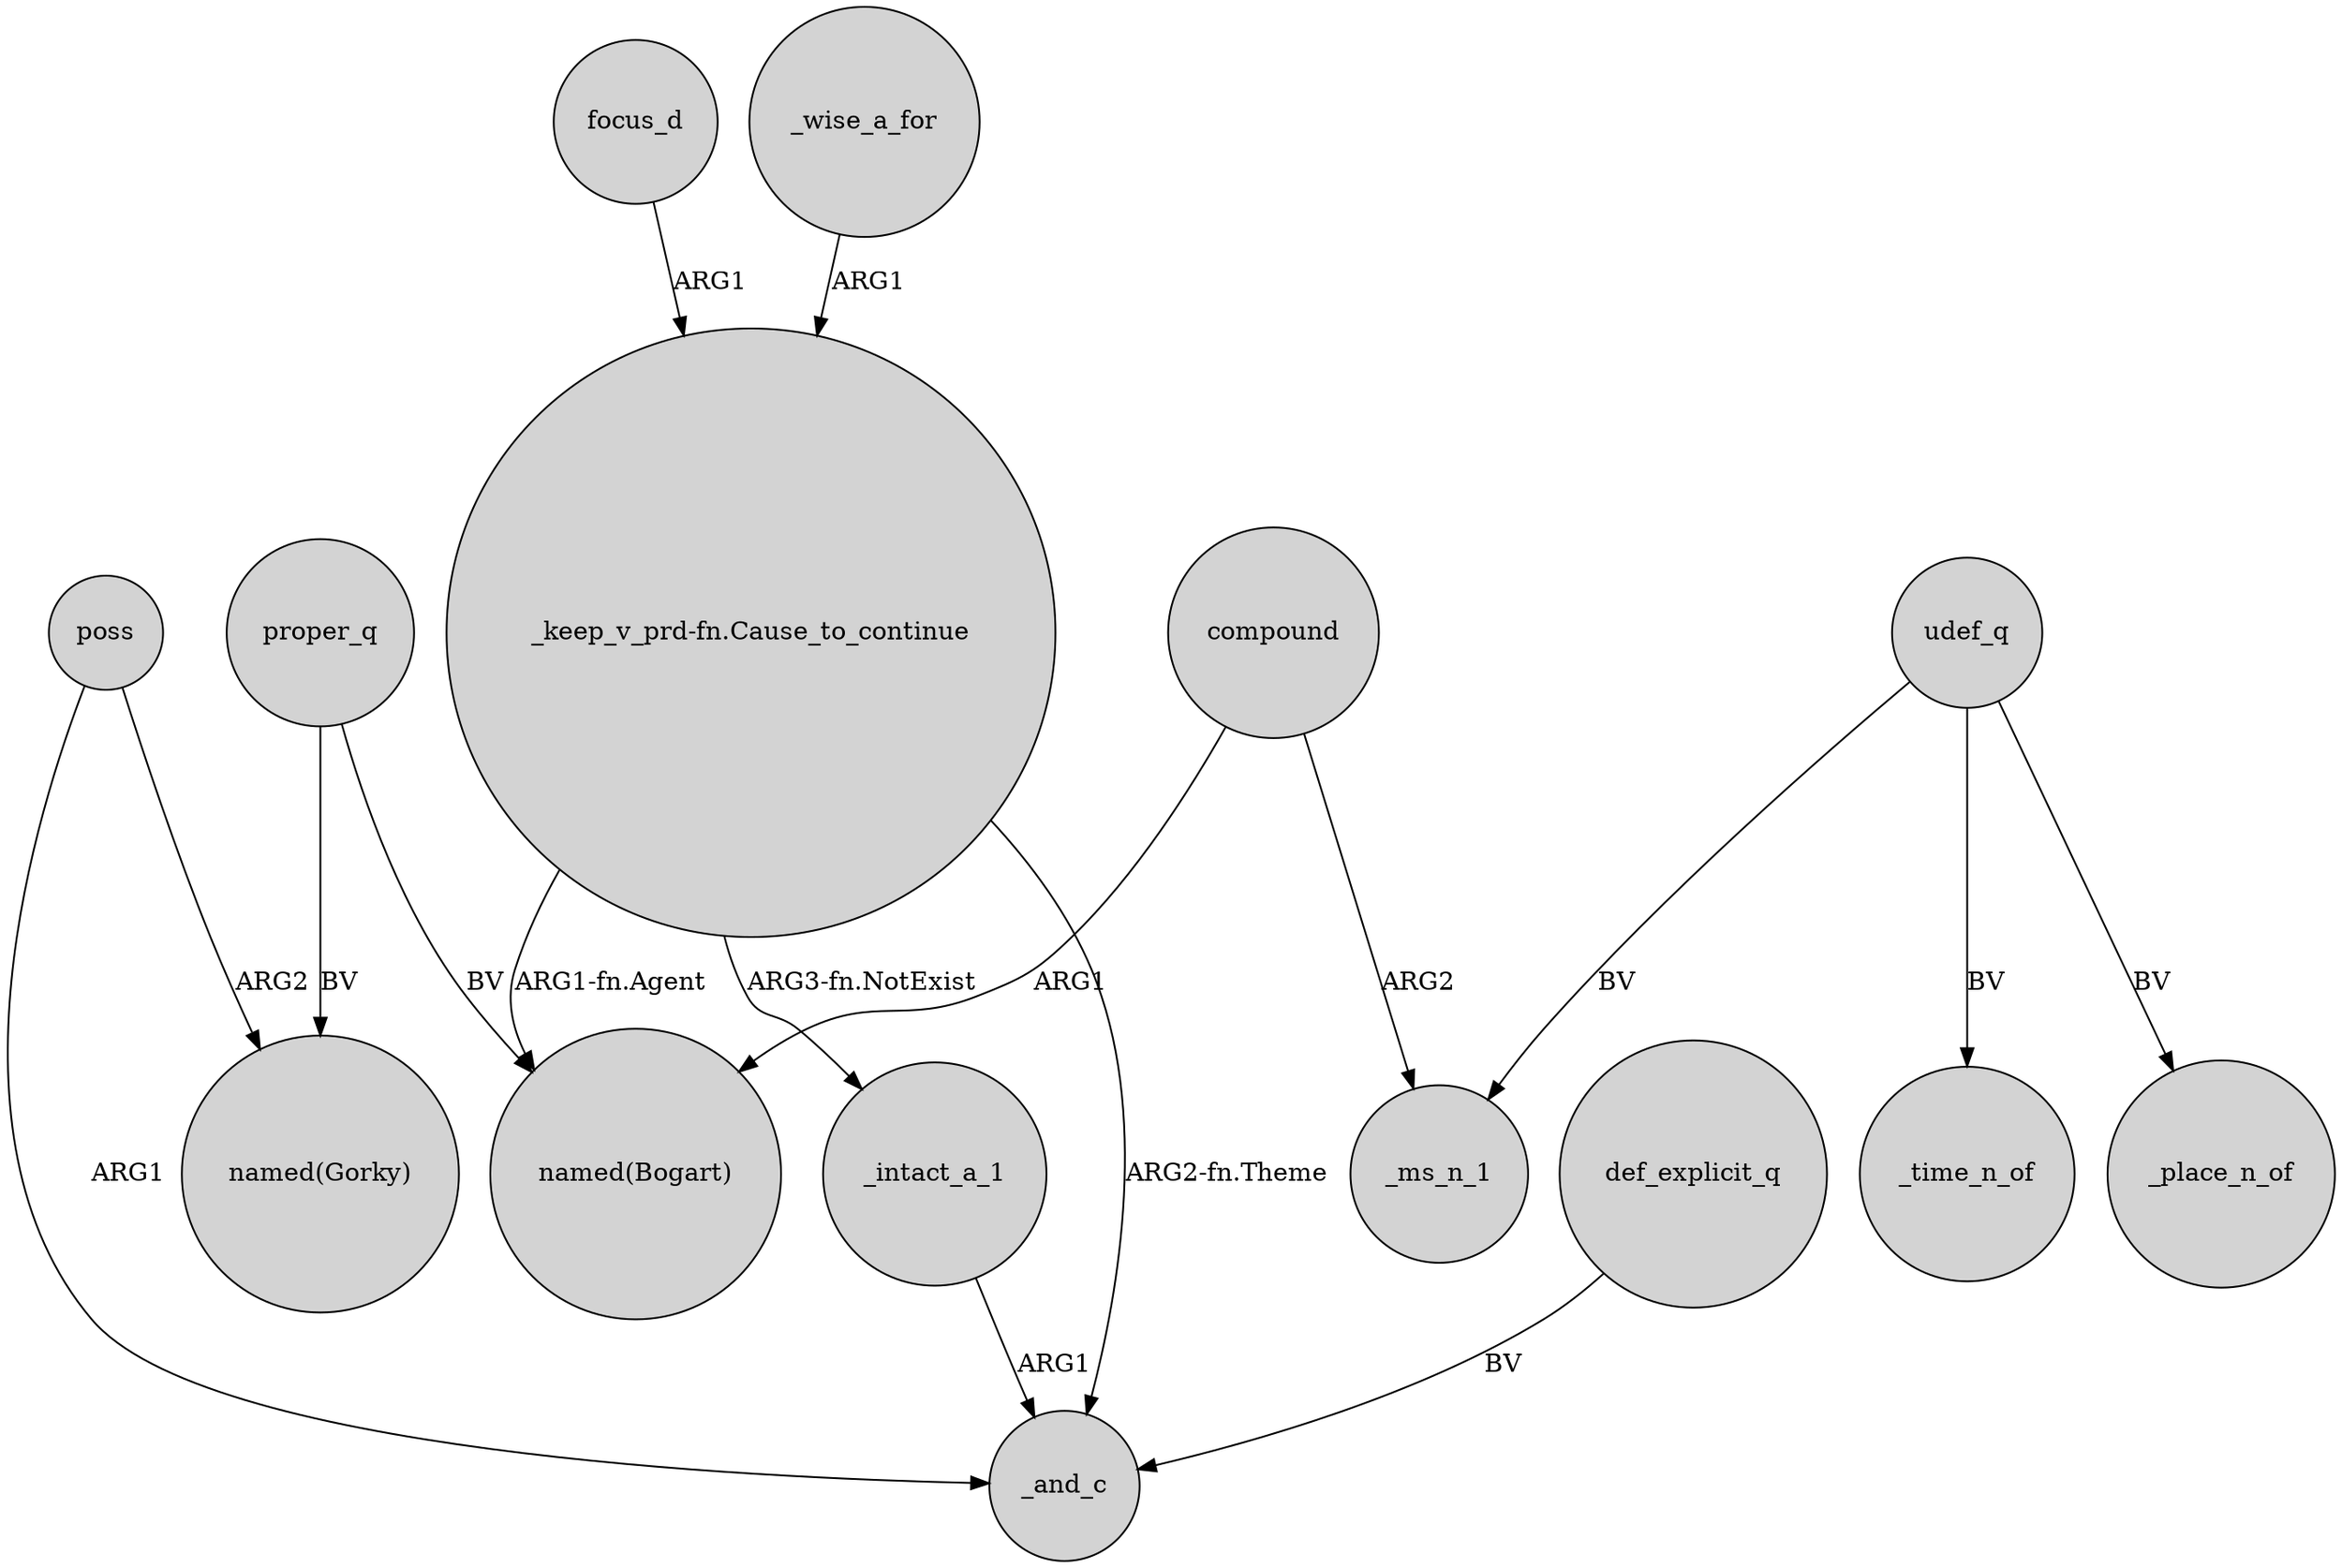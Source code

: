 digraph {
	node [shape=circle style=filled]
	udef_q -> _ms_n_1 [label=BV]
	poss -> "named(Gorky)" [label=ARG2]
	proper_q -> "named(Gorky)" [label=BV]
	focus_d -> "_keep_v_prd-fn.Cause_to_continue" [label=ARG1]
	"_keep_v_prd-fn.Cause_to_continue" -> _and_c [label="ARG2-fn.Theme"]
	"_keep_v_prd-fn.Cause_to_continue" -> _intact_a_1 [label="ARG3-fn.NotExist"]
	_wise_a_for -> "_keep_v_prd-fn.Cause_to_continue" [label=ARG1]
	poss -> _and_c [label=ARG1]
	compound -> "named(Bogart)" [label=ARG1]
	udef_q -> _time_n_of [label=BV]
	compound -> _ms_n_1 [label=ARG2]
	udef_q -> _place_n_of [label=BV]
	def_explicit_q -> _and_c [label=BV]
	_intact_a_1 -> _and_c [label=ARG1]
	"_keep_v_prd-fn.Cause_to_continue" -> "named(Bogart)" [label="ARG1-fn.Agent"]
	proper_q -> "named(Bogart)" [label=BV]
}
